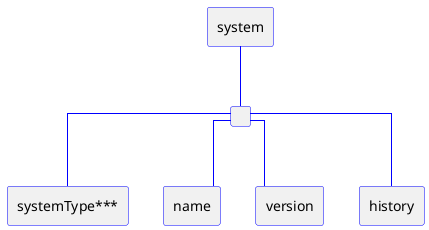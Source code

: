 @startuml
skinparam linetype ortho

rectangle " " as c1 #line:blue;

rectangle system #line:blue;
rectangle "systemType***" as systemType #line:blue;
rectangle "name" as name2 #line:blue;
rectangle version #line:blue;
rectangle history #line:blue;

system -[#0000ff]- c1
c1 -[#0000ff]- systemType
c1 -[#0000ff]- name2
c1 -[#0000ff]- version
c1 -[#0000ff]- history
@enduml
